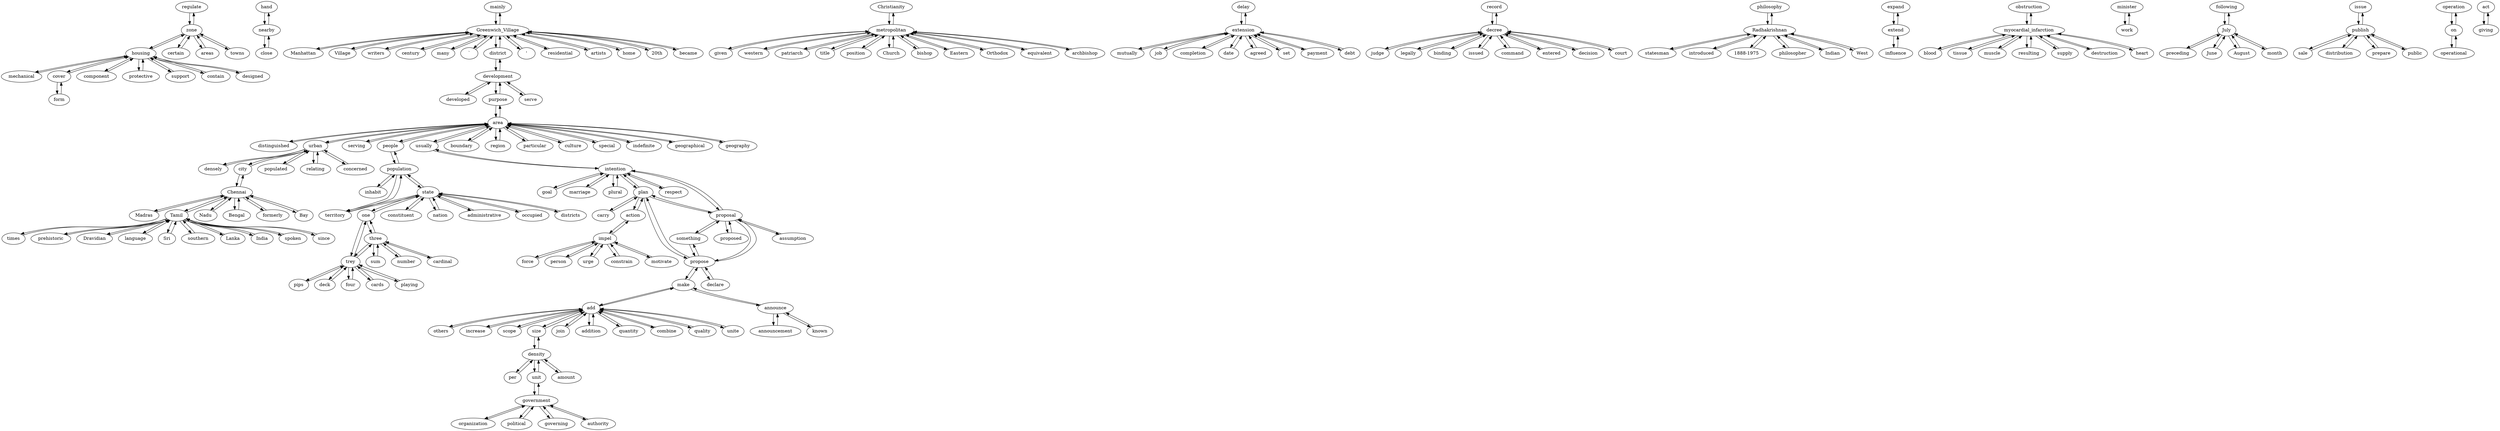strict digraph  {
regulate;
zone;
hand;
nearby;
mainly;
Greenwich_Village;
constituent;
state;
Christianity;
metropolitan;
delay;
extension;
Dravidian;
Tamil;
record;
decree;
philosophy;
Radhakrishnan;
mechanical;
housing;
given;
quality;
add;
nation;
expand;
extend;
language;
distinguished;
area;
obstruction;
myocardial_infarction;
blood;
form;
cover;
plural;
intention;
announcement;
announce;
unite;
statesman;
Manhattan;
organization;
government;
certain;
component;
influence;
others;
minister;
mutually;
relating;
urban;
plan;
person;
impel;
cards;
trey;
job;
western;
per;
density;
declare;
propose;
increase;
tissue;
playing;
judge;
following;
July;
completion;
concerned;
muscle;
pips;
Sri;
date;
agreed;
set;
legally;
three;
issue;
publish;
scope;
preceding;
respect;
action;
patriarch;
binding;
carry;
issued;
size;
urge;
political;
serving;
resulting;
make;
constrain;
southern;
command;
Chennai;
administrative;
title;
deck;
join;
protective;
developed;
development;
Nadu;
operation;
on;
work;
June;
entered;
introduced;
people;
population;
areas;
Lanka;
addition;
known;
inhabit;
position;
August;
towns;
Church;
Bengal;
assumption;
proposal;
decision;
densely;
purpose;
usually;
motivate;
boundary;
sale;
"1888-1975";
something;
month;
close;
serve;
bishop;
region;
proposed;
Village;
India;
unit;
occupied;
writers;
distribution;
supply;
century;
philosopher;
city;
cardinal;
destruction;
many;
"`";
heart;
quantity;
formerly;
spoken;
support;
act;
giving;
Eastern;
particular;
since;
populated;
sum;
district;
territory;
governing;
four;
goal;
culture;
contain;
Indian;
prepare;
force;
Orthodox;
"'";
residential;
number;
marriage;
payment;
districts;
Bay;
equivalent;
artists;
times;
special;
archbishop;
one;
court;
designed;
indefinite;
debt;
home;
authority;
geographical;
amount;
"20th";
operational;
West;
Madras;
public;
combine;
geography;
became;
prehistoric;
regulate -> zone;
zone -> regulate;
zone -> certain;
zone -> housing;
zone -> areas;
zone -> towns;
hand -> nearby;
nearby -> hand;
nearby -> close;
mainly -> Greenwich_Village;
Greenwich_Village -> mainly;
Greenwich_Village -> Manhattan;
Greenwich_Village -> Village;
Greenwich_Village -> writers;
Greenwich_Village -> century;
Greenwich_Village -> many;
Greenwich_Village -> "`";
Greenwich_Village -> district;
Greenwich_Village -> "'";
Greenwich_Village -> residential;
Greenwich_Village -> artists;
Greenwich_Village -> home;
Greenwich_Village -> "20th";
Greenwich_Village -> became;
constituent -> state;
state -> constituent;
state -> nation;
state -> administrative;
state -> occupied;
state -> territory;
state -> districts;
state -> one;
state -> population;
Christianity -> metropolitan;
metropolitan -> Christianity;
metropolitan -> given;
metropolitan -> western;
metropolitan -> patriarch;
metropolitan -> title;
metropolitan -> position;
metropolitan -> Church;
metropolitan -> bishop;
metropolitan -> Eastern;
metropolitan -> Orthodox;
metropolitan -> equivalent;
metropolitan -> archbishop;
delay -> extension;
extension -> delay;
extension -> mutually;
extension -> job;
extension -> completion;
extension -> date;
extension -> agreed;
extension -> set;
extension -> payment;
extension -> debt;
Dravidian -> Tamil;
Tamil -> Dravidian;
Tamil -> language;
Tamil -> Sri;
Tamil -> southern;
Tamil -> Chennai;
Tamil -> Lanka;
Tamil -> India;
Tamil -> spoken;
Tamil -> since;
Tamil -> times;
Tamil -> prehistoric;
record -> decree;
decree -> record;
decree -> judge;
decree -> legally;
decree -> binding;
decree -> issued;
decree -> command;
decree -> entered;
decree -> decision;
decree -> court;
philosophy -> Radhakrishnan;
Radhakrishnan -> philosophy;
Radhakrishnan -> statesman;
Radhakrishnan -> introduced;
Radhakrishnan -> "1888-1975";
Radhakrishnan -> philosopher;
Radhakrishnan -> Indian;
Radhakrishnan -> West;
mechanical -> housing;
housing -> mechanical;
housing -> component;
housing -> zone;
housing -> protective;
housing -> cover;
housing -> support;
housing -> contain;
housing -> designed;
given -> metropolitan;
quality -> add;
add -> quality;
add -> unite;
add -> others;
add -> increase;
add -> scope;
add -> size;
add -> make;
add -> join;
add -> addition;
add -> quantity;
add -> combine;
nation -> state;
expand -> extend;
extend -> expand;
extend -> influence;
language -> Tamil;
distinguished -> area;
area -> distinguished;
area -> serving;
area -> people;
area -> purpose;
area -> usually;
area -> boundary;
area -> region;
area -> urban;
area -> particular;
area -> culture;
area -> special;
area -> indefinite;
area -> geographical;
area -> geography;
obstruction -> myocardial_infarction;
myocardial_infarction -> obstruction;
myocardial_infarction -> blood;
myocardial_infarction -> tissue;
myocardial_infarction -> muscle;
myocardial_infarction -> resulting;
myocardial_infarction -> supply;
myocardial_infarction -> destruction;
myocardial_infarction -> heart;
blood -> myocardial_infarction;
form -> cover;
cover -> form;
cover -> housing;
plural -> intention;
intention -> plural;
intention -> plan;
intention -> respect;
intention -> usually;
intention -> proposal;
intention -> goal;
intention -> marriage;
announcement -> announce;
announce -> announcement;
announce -> make;
announce -> known;
unite -> add;
statesman -> Radhakrishnan;
Manhattan -> Greenwich_Village;
organization -> government;
government -> organization;
government -> political;
government -> unit;
government -> governing;
government -> authority;
certain -> zone;
component -> housing;
influence -> extend;
others -> add;
minister -> work;
mutually -> extension;
relating -> urban;
urban -> relating;
urban -> concerned;
urban -> densely;
urban -> city;
urban -> area;
urban -> populated;
plan -> intention;
plan -> action;
plan -> carry;
plan -> propose;
plan -> proposal;
person -> impel;
impel -> person;
impel -> action;
impel -> urge;
impel -> constrain;
impel -> motivate;
impel -> force;
cards -> trey;
trey -> cards;
trey -> playing;
trey -> pips;
trey -> three;
trey -> deck;
trey -> four;
trey -> one;
job -> extension;
western -> metropolitan;
per -> density;
density -> per;
density -> size;
density -> unit;
density -> amount;
declare -> propose;
propose -> declare;
propose -> make;
propose -> something;
propose -> proposal;
propose -> plan;
increase -> add;
tissue -> myocardial_infarction;
playing -> trey;
judge -> decree;
following -> July;
July -> following;
July -> preceding;
July -> June;
July -> August;
July -> month;
completion -> extension;
concerned -> urban;
muscle -> myocardial_infarction;
pips -> trey;
Sri -> Tamil;
date -> extension;
agreed -> extension;
set -> extension;
legally -> decree;
three -> trey;
three -> cardinal;
three -> sum;
three -> number;
three -> one;
issue -> publish;
publish -> issue;
publish -> sale;
publish -> distribution;
publish -> prepare;
publish -> public;
scope -> add;
preceding -> July;
respect -> intention;
action -> impel;
action -> plan;
patriarch -> metropolitan;
binding -> decree;
carry -> plan;
issued -> decree;
size -> add;
size -> density;
urge -> impel;
political -> government;
serving -> area;
resulting -> myocardial_infarction;
make -> announce;
make -> propose;
make -> add;
constrain -> impel;
southern -> Tamil;
command -> decree;
Chennai -> Tamil;
Chennai -> Nadu;
Chennai -> Bengal;
Chennai -> city;
Chennai -> formerly;
Chennai -> Bay;
Chennai -> Madras;
administrative -> state;
title -> metropolitan;
deck -> trey;
join -> add;
protective -> housing;
developed -> development;
development -> developed;
development -> purpose;
development -> serve;
development -> district;
Nadu -> Chennai;
operation -> on;
on -> operation;
on -> operational;
work -> minister;
June -> July;
entered -> decree;
introduced -> Radhakrishnan;
people -> area;
people -> population;
population -> people;
population -> inhabit;
population -> territory;
population -> state;
areas -> zone;
Lanka -> Tamil;
addition -> add;
known -> announce;
inhabit -> population;
position -> metropolitan;
August -> July;
towns -> zone;
Church -> metropolitan;
Bengal -> Chennai;
assumption -> proposal;
proposal -> assumption;
proposal -> something;
proposal -> intention;
proposal -> propose;
proposal -> proposed;
proposal -> plan;
decision -> decree;
densely -> urban;
purpose -> development;
purpose -> area;
usually -> intention;
usually -> area;
motivate -> impel;
boundary -> area;
sale -> publish;
"1888-1975" -> Radhakrishnan;
something -> propose;
something -> proposal;
month -> July;
close -> nearby;
serve -> development;
bishop -> metropolitan;
region -> area;
proposed -> proposal;
Village -> Greenwich_Village;
India -> Tamil;
unit -> government;
unit -> density;
occupied -> state;
writers -> Greenwich_Village;
distribution -> publish;
supply -> myocardial_infarction;
century -> Greenwich_Village;
philosopher -> Radhakrishnan;
city -> urban;
city -> Chennai;
cardinal -> three;
destruction -> myocardial_infarction;
many -> Greenwich_Village;
"`" -> Greenwich_Village;
heart -> myocardial_infarction;
quantity -> add;
formerly -> Chennai;
spoken -> Tamil;
support -> housing;
act -> giving;
giving -> act;
Eastern -> metropolitan;
particular -> area;
since -> Tamil;
populated -> urban;
sum -> three;
district -> development;
district -> Greenwich_Village;
territory -> state;
territory -> population;
governing -> government;
four -> trey;
goal -> intention;
culture -> area;
contain -> housing;
Indian -> Radhakrishnan;
prepare -> publish;
force -> impel;
Orthodox -> metropolitan;
"'" -> Greenwich_Village;
residential -> Greenwich_Village;
number -> three;
marriage -> intention;
payment -> extension;
districts -> state;
Bay -> Chennai;
equivalent -> metropolitan;
artists -> Greenwich_Village;
times -> Tamil;
special -> area;
archbishop -> metropolitan;
one -> three;
one -> state;
one -> trey;
court -> decree;
designed -> housing;
indefinite -> area;
debt -> extension;
home -> Greenwich_Village;
authority -> government;
geographical -> area;
amount -> density;
"20th" -> Greenwich_Village;
operational -> on;
West -> Radhakrishnan;
Madras -> Chennai;
public -> publish;
combine -> add;
geography -> area;
became -> Greenwich_Village;
prehistoric -> Tamil;
}
